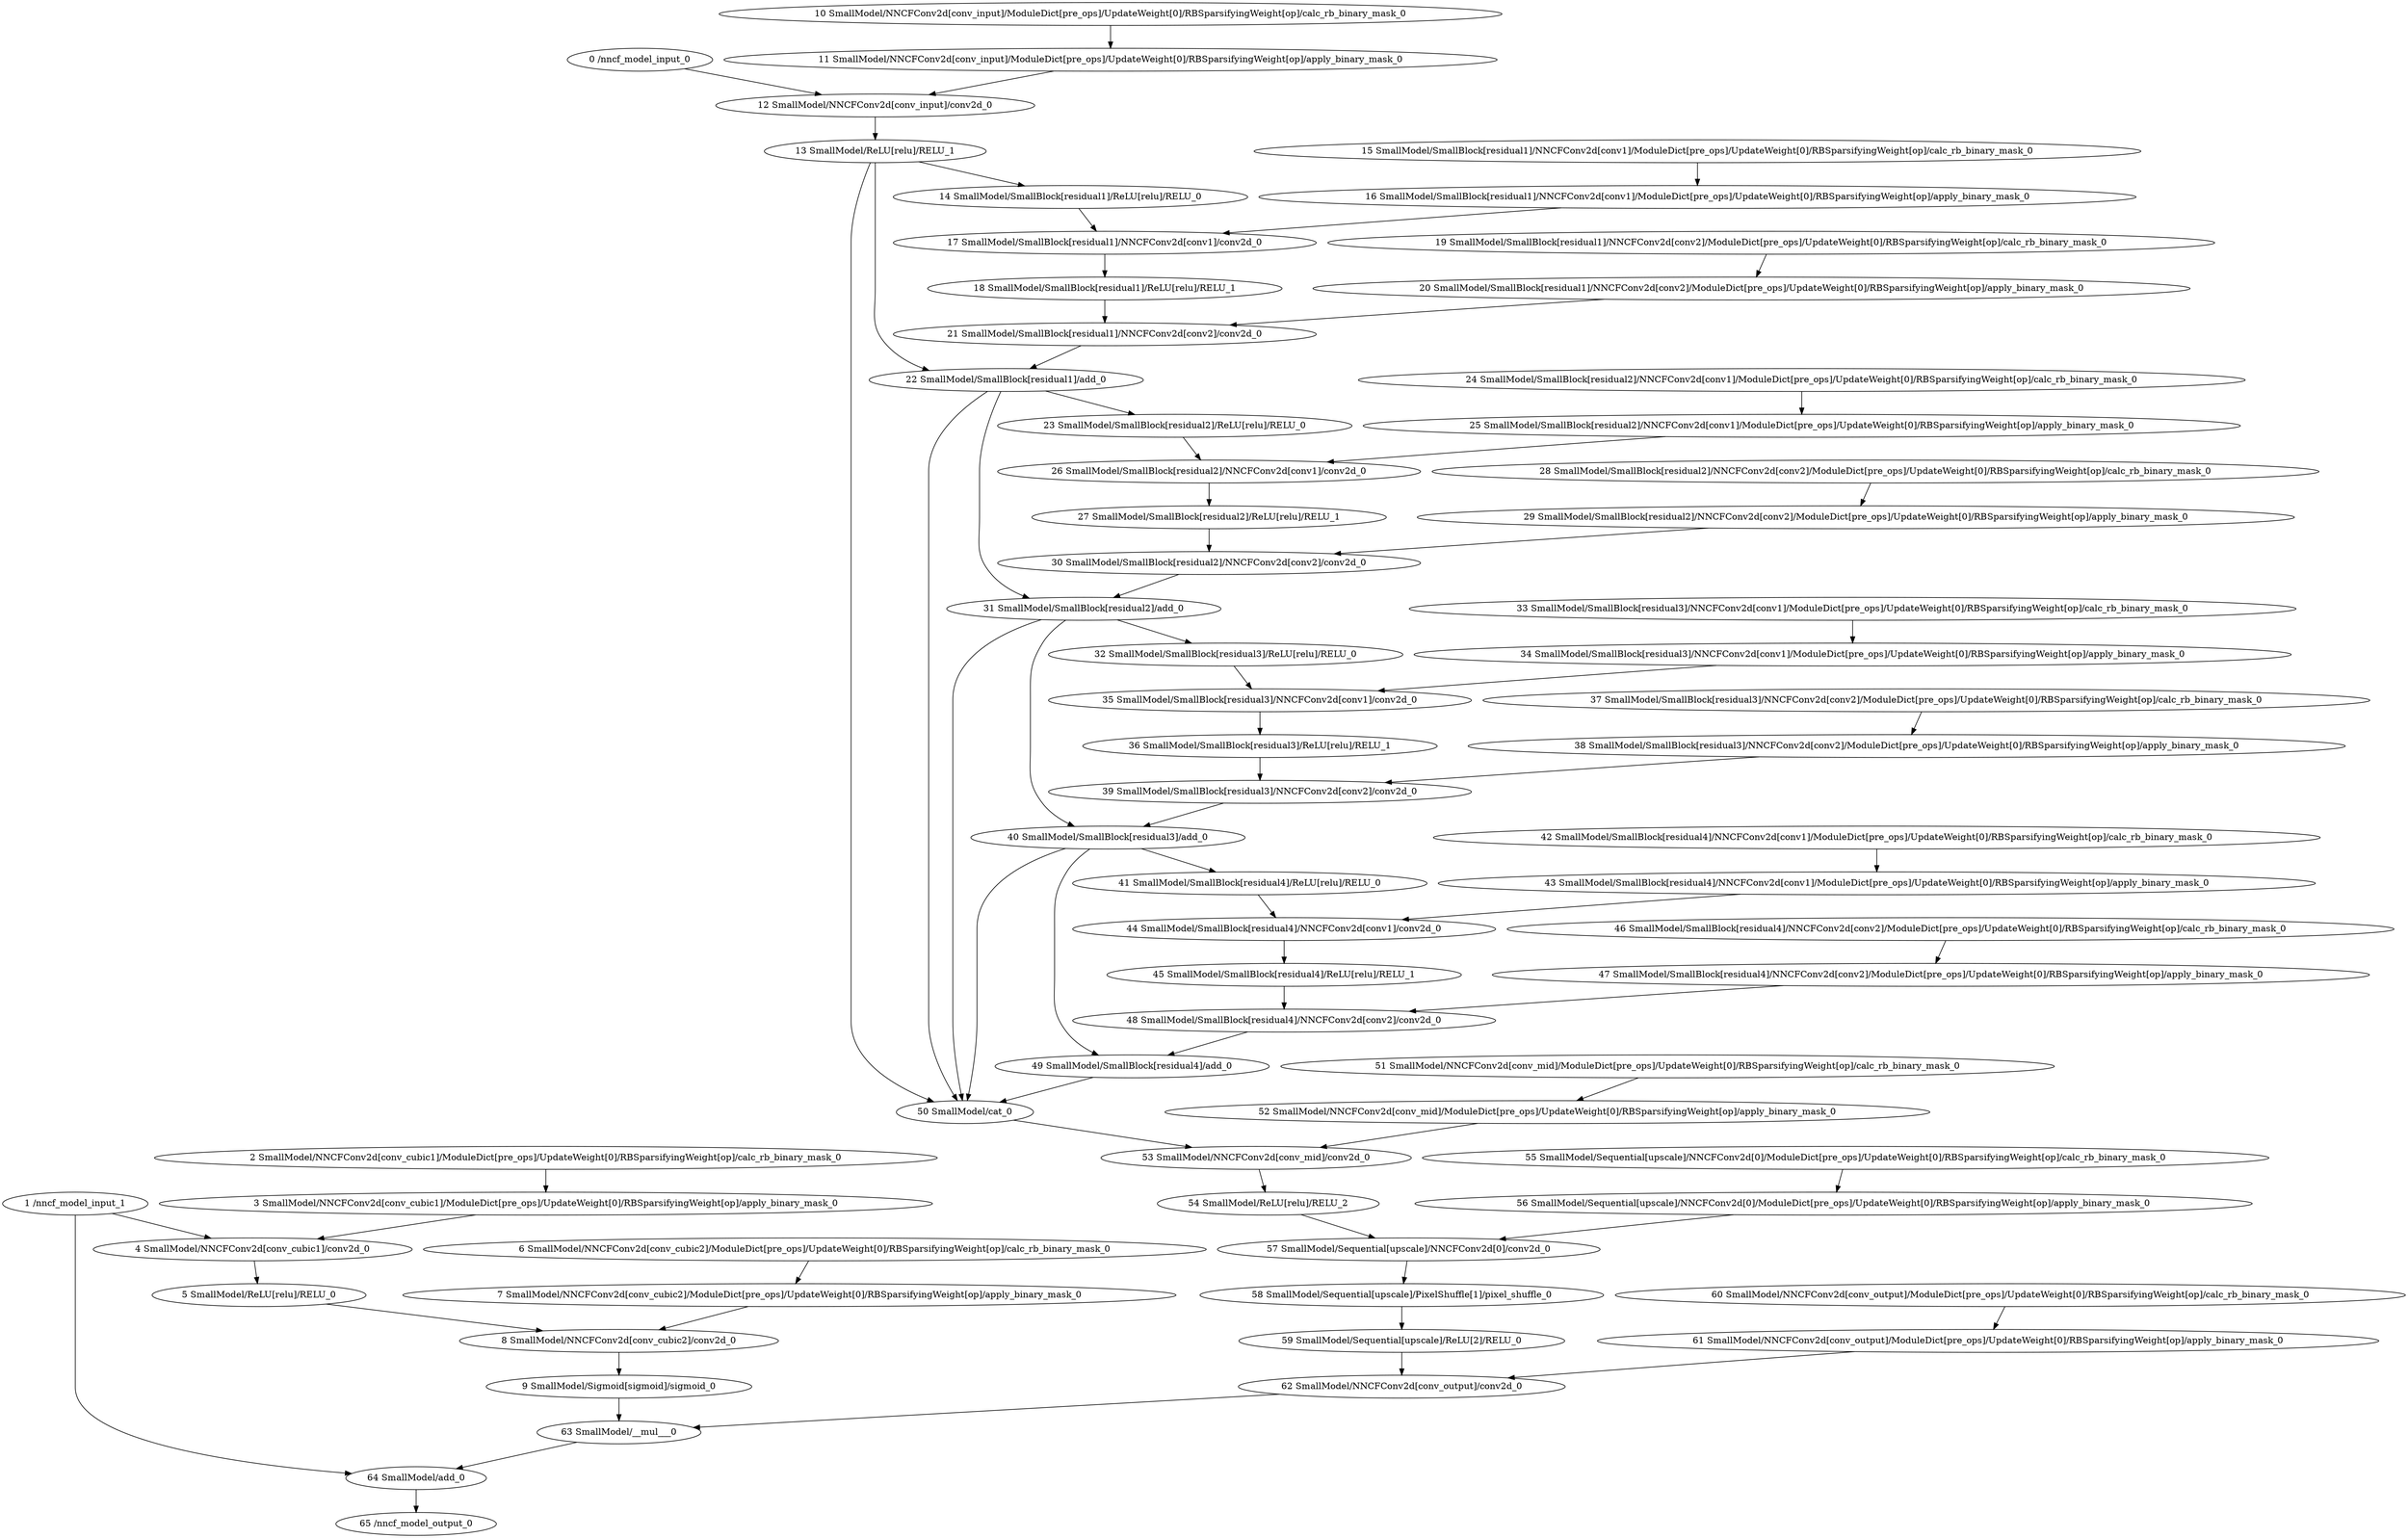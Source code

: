 strict digraph  {
"0 /nncf_model_input_0" [id=0, type=nncf_model_input];
"1 /nncf_model_input_1" [id=1, type=nncf_model_input];
"2 SmallModel/NNCFConv2d[conv_cubic1]/ModuleDict[pre_ops]/UpdateWeight[0]/RBSparsifyingWeight[op]/calc_rb_binary_mask_0" [id=2, type=calc_rb_binary_mask];
"3 SmallModel/NNCFConv2d[conv_cubic1]/ModuleDict[pre_ops]/UpdateWeight[0]/RBSparsifyingWeight[op]/apply_binary_mask_0" [id=3, type=apply_binary_mask];
"4 SmallModel/NNCFConv2d[conv_cubic1]/conv2d_0" [id=4, type=conv2d];
"5 SmallModel/ReLU[relu]/RELU_0" [id=5, type=RELU];
"6 SmallModel/NNCFConv2d[conv_cubic2]/ModuleDict[pre_ops]/UpdateWeight[0]/RBSparsifyingWeight[op]/calc_rb_binary_mask_0" [id=6, type=calc_rb_binary_mask];
"7 SmallModel/NNCFConv2d[conv_cubic2]/ModuleDict[pre_ops]/UpdateWeight[0]/RBSparsifyingWeight[op]/apply_binary_mask_0" [id=7, type=apply_binary_mask];
"8 SmallModel/NNCFConv2d[conv_cubic2]/conv2d_0" [id=8, type=conv2d];
"9 SmallModel/Sigmoid[sigmoid]/sigmoid_0" [id=9, type=sigmoid];
"10 SmallModel/NNCFConv2d[conv_input]/ModuleDict[pre_ops]/UpdateWeight[0]/RBSparsifyingWeight[op]/calc_rb_binary_mask_0" [id=10, type=calc_rb_binary_mask];
"11 SmallModel/NNCFConv2d[conv_input]/ModuleDict[pre_ops]/UpdateWeight[0]/RBSparsifyingWeight[op]/apply_binary_mask_0" [id=11, type=apply_binary_mask];
"12 SmallModel/NNCFConv2d[conv_input]/conv2d_0" [id=12, type=conv2d];
"13 SmallModel/ReLU[relu]/RELU_1" [id=13, type=RELU];
"14 SmallModel/SmallBlock[residual1]/ReLU[relu]/RELU_0" [id=14, type=RELU];
"15 SmallModel/SmallBlock[residual1]/NNCFConv2d[conv1]/ModuleDict[pre_ops]/UpdateWeight[0]/RBSparsifyingWeight[op]/calc_rb_binary_mask_0" [id=15, type=calc_rb_binary_mask];
"16 SmallModel/SmallBlock[residual1]/NNCFConv2d[conv1]/ModuleDict[pre_ops]/UpdateWeight[0]/RBSparsifyingWeight[op]/apply_binary_mask_0" [id=16, type=apply_binary_mask];
"17 SmallModel/SmallBlock[residual1]/NNCFConv2d[conv1]/conv2d_0" [id=17, type=conv2d];
"18 SmallModel/SmallBlock[residual1]/ReLU[relu]/RELU_1" [id=18, type=RELU];
"19 SmallModel/SmallBlock[residual1]/NNCFConv2d[conv2]/ModuleDict[pre_ops]/UpdateWeight[0]/RBSparsifyingWeight[op]/calc_rb_binary_mask_0" [id=19, type=calc_rb_binary_mask];
"20 SmallModel/SmallBlock[residual1]/NNCFConv2d[conv2]/ModuleDict[pre_ops]/UpdateWeight[0]/RBSparsifyingWeight[op]/apply_binary_mask_0" [id=20, type=apply_binary_mask];
"21 SmallModel/SmallBlock[residual1]/NNCFConv2d[conv2]/conv2d_0" [id=21, type=conv2d];
"22 SmallModel/SmallBlock[residual1]/add_0" [id=22, type=add];
"23 SmallModel/SmallBlock[residual2]/ReLU[relu]/RELU_0" [id=23, type=RELU];
"24 SmallModel/SmallBlock[residual2]/NNCFConv2d[conv1]/ModuleDict[pre_ops]/UpdateWeight[0]/RBSparsifyingWeight[op]/calc_rb_binary_mask_0" [id=24, type=calc_rb_binary_mask];
"25 SmallModel/SmallBlock[residual2]/NNCFConv2d[conv1]/ModuleDict[pre_ops]/UpdateWeight[0]/RBSparsifyingWeight[op]/apply_binary_mask_0" [id=25, type=apply_binary_mask];
"26 SmallModel/SmallBlock[residual2]/NNCFConv2d[conv1]/conv2d_0" [id=26, type=conv2d];
"27 SmallModel/SmallBlock[residual2]/ReLU[relu]/RELU_1" [id=27, type=RELU];
"28 SmallModel/SmallBlock[residual2]/NNCFConv2d[conv2]/ModuleDict[pre_ops]/UpdateWeight[0]/RBSparsifyingWeight[op]/calc_rb_binary_mask_0" [id=28, type=calc_rb_binary_mask];
"29 SmallModel/SmallBlock[residual2]/NNCFConv2d[conv2]/ModuleDict[pre_ops]/UpdateWeight[0]/RBSparsifyingWeight[op]/apply_binary_mask_0" [id=29, type=apply_binary_mask];
"30 SmallModel/SmallBlock[residual2]/NNCFConv2d[conv2]/conv2d_0" [id=30, type=conv2d];
"31 SmallModel/SmallBlock[residual2]/add_0" [id=31, type=add];
"32 SmallModel/SmallBlock[residual3]/ReLU[relu]/RELU_0" [id=32, type=RELU];
"33 SmallModel/SmallBlock[residual3]/NNCFConv2d[conv1]/ModuleDict[pre_ops]/UpdateWeight[0]/RBSparsifyingWeight[op]/calc_rb_binary_mask_0" [id=33, type=calc_rb_binary_mask];
"34 SmallModel/SmallBlock[residual3]/NNCFConv2d[conv1]/ModuleDict[pre_ops]/UpdateWeight[0]/RBSparsifyingWeight[op]/apply_binary_mask_0" [id=34, type=apply_binary_mask];
"35 SmallModel/SmallBlock[residual3]/NNCFConv2d[conv1]/conv2d_0" [id=35, type=conv2d];
"36 SmallModel/SmallBlock[residual3]/ReLU[relu]/RELU_1" [id=36, type=RELU];
"37 SmallModel/SmallBlock[residual3]/NNCFConv2d[conv2]/ModuleDict[pre_ops]/UpdateWeight[0]/RBSparsifyingWeight[op]/calc_rb_binary_mask_0" [id=37, type=calc_rb_binary_mask];
"38 SmallModel/SmallBlock[residual3]/NNCFConv2d[conv2]/ModuleDict[pre_ops]/UpdateWeight[0]/RBSparsifyingWeight[op]/apply_binary_mask_0" [id=38, type=apply_binary_mask];
"39 SmallModel/SmallBlock[residual3]/NNCFConv2d[conv2]/conv2d_0" [id=39, type=conv2d];
"40 SmallModel/SmallBlock[residual3]/add_0" [id=40, type=add];
"41 SmallModel/SmallBlock[residual4]/ReLU[relu]/RELU_0" [id=41, type=RELU];
"42 SmallModel/SmallBlock[residual4]/NNCFConv2d[conv1]/ModuleDict[pre_ops]/UpdateWeight[0]/RBSparsifyingWeight[op]/calc_rb_binary_mask_0" [id=42, type=calc_rb_binary_mask];
"43 SmallModel/SmallBlock[residual4]/NNCFConv2d[conv1]/ModuleDict[pre_ops]/UpdateWeight[0]/RBSparsifyingWeight[op]/apply_binary_mask_0" [id=43, type=apply_binary_mask];
"44 SmallModel/SmallBlock[residual4]/NNCFConv2d[conv1]/conv2d_0" [id=44, type=conv2d];
"45 SmallModel/SmallBlock[residual4]/ReLU[relu]/RELU_1" [id=45, type=RELU];
"46 SmallModel/SmallBlock[residual4]/NNCFConv2d[conv2]/ModuleDict[pre_ops]/UpdateWeight[0]/RBSparsifyingWeight[op]/calc_rb_binary_mask_0" [id=46, type=calc_rb_binary_mask];
"47 SmallModel/SmallBlock[residual4]/NNCFConv2d[conv2]/ModuleDict[pre_ops]/UpdateWeight[0]/RBSparsifyingWeight[op]/apply_binary_mask_0" [id=47, type=apply_binary_mask];
"48 SmallModel/SmallBlock[residual4]/NNCFConv2d[conv2]/conv2d_0" [id=48, type=conv2d];
"49 SmallModel/SmallBlock[residual4]/add_0" [id=49, type=add];
"50 SmallModel/cat_0" [id=50, type=cat];
"51 SmallModel/NNCFConv2d[conv_mid]/ModuleDict[pre_ops]/UpdateWeight[0]/RBSparsifyingWeight[op]/calc_rb_binary_mask_0" [id=51, type=calc_rb_binary_mask];
"52 SmallModel/NNCFConv2d[conv_mid]/ModuleDict[pre_ops]/UpdateWeight[0]/RBSparsifyingWeight[op]/apply_binary_mask_0" [id=52, type=apply_binary_mask];
"53 SmallModel/NNCFConv2d[conv_mid]/conv2d_0" [id=53, type=conv2d];
"54 SmallModel/ReLU[relu]/RELU_2" [id=54, type=RELU];
"55 SmallModel/Sequential[upscale]/NNCFConv2d[0]/ModuleDict[pre_ops]/UpdateWeight[0]/RBSparsifyingWeight[op]/calc_rb_binary_mask_0" [id=55, type=calc_rb_binary_mask];
"56 SmallModel/Sequential[upscale]/NNCFConv2d[0]/ModuleDict[pre_ops]/UpdateWeight[0]/RBSparsifyingWeight[op]/apply_binary_mask_0" [id=56, type=apply_binary_mask];
"57 SmallModel/Sequential[upscale]/NNCFConv2d[0]/conv2d_0" [id=57, type=conv2d];
"58 SmallModel/Sequential[upscale]/PixelShuffle[1]/pixel_shuffle_0" [id=58, type=pixel_shuffle];
"59 SmallModel/Sequential[upscale]/ReLU[2]/RELU_0" [id=59, type=RELU];
"60 SmallModel/NNCFConv2d[conv_output]/ModuleDict[pre_ops]/UpdateWeight[0]/RBSparsifyingWeight[op]/calc_rb_binary_mask_0" [id=60, type=calc_rb_binary_mask];
"61 SmallModel/NNCFConv2d[conv_output]/ModuleDict[pre_ops]/UpdateWeight[0]/RBSparsifyingWeight[op]/apply_binary_mask_0" [id=61, type=apply_binary_mask];
"62 SmallModel/NNCFConv2d[conv_output]/conv2d_0" [id=62, type=conv2d];
"63 SmallModel/__mul___0" [id=63, type=__mul__];
"64 SmallModel/add_0" [id=64, type=add];
"65 /nncf_model_output_0" [id=65, type=nncf_model_output];
"0 /nncf_model_input_0" -> "12 SmallModel/NNCFConv2d[conv_input]/conv2d_0";
"1 /nncf_model_input_1" -> "4 SmallModel/NNCFConv2d[conv_cubic1]/conv2d_0";
"2 SmallModel/NNCFConv2d[conv_cubic1]/ModuleDict[pre_ops]/UpdateWeight[0]/RBSparsifyingWeight[op]/calc_rb_binary_mask_0" -> "3 SmallModel/NNCFConv2d[conv_cubic1]/ModuleDict[pre_ops]/UpdateWeight[0]/RBSparsifyingWeight[op]/apply_binary_mask_0";
"3 SmallModel/NNCFConv2d[conv_cubic1]/ModuleDict[pre_ops]/UpdateWeight[0]/RBSparsifyingWeight[op]/apply_binary_mask_0" -> "4 SmallModel/NNCFConv2d[conv_cubic1]/conv2d_0";
"4 SmallModel/NNCFConv2d[conv_cubic1]/conv2d_0" -> "5 SmallModel/ReLU[relu]/RELU_0";
"5 SmallModel/ReLU[relu]/RELU_0" -> "8 SmallModel/NNCFConv2d[conv_cubic2]/conv2d_0";
"6 SmallModel/NNCFConv2d[conv_cubic2]/ModuleDict[pre_ops]/UpdateWeight[0]/RBSparsifyingWeight[op]/calc_rb_binary_mask_0" -> "7 SmallModel/NNCFConv2d[conv_cubic2]/ModuleDict[pre_ops]/UpdateWeight[0]/RBSparsifyingWeight[op]/apply_binary_mask_0";
"7 SmallModel/NNCFConv2d[conv_cubic2]/ModuleDict[pre_ops]/UpdateWeight[0]/RBSparsifyingWeight[op]/apply_binary_mask_0" -> "8 SmallModel/NNCFConv2d[conv_cubic2]/conv2d_0";
"8 SmallModel/NNCFConv2d[conv_cubic2]/conv2d_0" -> "9 SmallModel/Sigmoid[sigmoid]/sigmoid_0";
"1 /nncf_model_input_1" -> "64 SmallModel/add_0";
"9 SmallModel/Sigmoid[sigmoid]/sigmoid_0" -> "63 SmallModel/__mul___0";
"10 SmallModel/NNCFConv2d[conv_input]/ModuleDict[pre_ops]/UpdateWeight[0]/RBSparsifyingWeight[op]/calc_rb_binary_mask_0" -> "11 SmallModel/NNCFConv2d[conv_input]/ModuleDict[pre_ops]/UpdateWeight[0]/RBSparsifyingWeight[op]/apply_binary_mask_0";
"11 SmallModel/NNCFConv2d[conv_input]/ModuleDict[pre_ops]/UpdateWeight[0]/RBSparsifyingWeight[op]/apply_binary_mask_0" -> "12 SmallModel/NNCFConv2d[conv_input]/conv2d_0";
"12 SmallModel/NNCFConv2d[conv_input]/conv2d_0" -> "13 SmallModel/ReLU[relu]/RELU_1";
"13 SmallModel/ReLU[relu]/RELU_1" -> "14 SmallModel/SmallBlock[residual1]/ReLU[relu]/RELU_0";
"13 SmallModel/ReLU[relu]/RELU_1" -> "22 SmallModel/SmallBlock[residual1]/add_0";
"13 SmallModel/ReLU[relu]/RELU_1" -> "50 SmallModel/cat_0";
"14 SmallModel/SmallBlock[residual1]/ReLU[relu]/RELU_0" -> "17 SmallModel/SmallBlock[residual1]/NNCFConv2d[conv1]/conv2d_0";
"15 SmallModel/SmallBlock[residual1]/NNCFConv2d[conv1]/ModuleDict[pre_ops]/UpdateWeight[0]/RBSparsifyingWeight[op]/calc_rb_binary_mask_0" -> "16 SmallModel/SmallBlock[residual1]/NNCFConv2d[conv1]/ModuleDict[pre_ops]/UpdateWeight[0]/RBSparsifyingWeight[op]/apply_binary_mask_0";
"16 SmallModel/SmallBlock[residual1]/NNCFConv2d[conv1]/ModuleDict[pre_ops]/UpdateWeight[0]/RBSparsifyingWeight[op]/apply_binary_mask_0" -> "17 SmallModel/SmallBlock[residual1]/NNCFConv2d[conv1]/conv2d_0";
"17 SmallModel/SmallBlock[residual1]/NNCFConv2d[conv1]/conv2d_0" -> "18 SmallModel/SmallBlock[residual1]/ReLU[relu]/RELU_1";
"18 SmallModel/SmallBlock[residual1]/ReLU[relu]/RELU_1" -> "21 SmallModel/SmallBlock[residual1]/NNCFConv2d[conv2]/conv2d_0";
"19 SmallModel/SmallBlock[residual1]/NNCFConv2d[conv2]/ModuleDict[pre_ops]/UpdateWeight[0]/RBSparsifyingWeight[op]/calc_rb_binary_mask_0" -> "20 SmallModel/SmallBlock[residual1]/NNCFConv2d[conv2]/ModuleDict[pre_ops]/UpdateWeight[0]/RBSparsifyingWeight[op]/apply_binary_mask_0";
"20 SmallModel/SmallBlock[residual1]/NNCFConv2d[conv2]/ModuleDict[pre_ops]/UpdateWeight[0]/RBSparsifyingWeight[op]/apply_binary_mask_0" -> "21 SmallModel/SmallBlock[residual1]/NNCFConv2d[conv2]/conv2d_0";
"21 SmallModel/SmallBlock[residual1]/NNCFConv2d[conv2]/conv2d_0" -> "22 SmallModel/SmallBlock[residual1]/add_0";
"22 SmallModel/SmallBlock[residual1]/add_0" -> "23 SmallModel/SmallBlock[residual2]/ReLU[relu]/RELU_0";
"22 SmallModel/SmallBlock[residual1]/add_0" -> "31 SmallModel/SmallBlock[residual2]/add_0";
"22 SmallModel/SmallBlock[residual1]/add_0" -> "50 SmallModel/cat_0";
"23 SmallModel/SmallBlock[residual2]/ReLU[relu]/RELU_0" -> "26 SmallModel/SmallBlock[residual2]/NNCFConv2d[conv1]/conv2d_0";
"24 SmallModel/SmallBlock[residual2]/NNCFConv2d[conv1]/ModuleDict[pre_ops]/UpdateWeight[0]/RBSparsifyingWeight[op]/calc_rb_binary_mask_0" -> "25 SmallModel/SmallBlock[residual2]/NNCFConv2d[conv1]/ModuleDict[pre_ops]/UpdateWeight[0]/RBSparsifyingWeight[op]/apply_binary_mask_0";
"25 SmallModel/SmallBlock[residual2]/NNCFConv2d[conv1]/ModuleDict[pre_ops]/UpdateWeight[0]/RBSparsifyingWeight[op]/apply_binary_mask_0" -> "26 SmallModel/SmallBlock[residual2]/NNCFConv2d[conv1]/conv2d_0";
"26 SmallModel/SmallBlock[residual2]/NNCFConv2d[conv1]/conv2d_0" -> "27 SmallModel/SmallBlock[residual2]/ReLU[relu]/RELU_1";
"27 SmallModel/SmallBlock[residual2]/ReLU[relu]/RELU_1" -> "30 SmallModel/SmallBlock[residual2]/NNCFConv2d[conv2]/conv2d_0";
"28 SmallModel/SmallBlock[residual2]/NNCFConv2d[conv2]/ModuleDict[pre_ops]/UpdateWeight[0]/RBSparsifyingWeight[op]/calc_rb_binary_mask_0" -> "29 SmallModel/SmallBlock[residual2]/NNCFConv2d[conv2]/ModuleDict[pre_ops]/UpdateWeight[0]/RBSparsifyingWeight[op]/apply_binary_mask_0";
"29 SmallModel/SmallBlock[residual2]/NNCFConv2d[conv2]/ModuleDict[pre_ops]/UpdateWeight[0]/RBSparsifyingWeight[op]/apply_binary_mask_0" -> "30 SmallModel/SmallBlock[residual2]/NNCFConv2d[conv2]/conv2d_0";
"30 SmallModel/SmallBlock[residual2]/NNCFConv2d[conv2]/conv2d_0" -> "31 SmallModel/SmallBlock[residual2]/add_0";
"31 SmallModel/SmallBlock[residual2]/add_0" -> "32 SmallModel/SmallBlock[residual3]/ReLU[relu]/RELU_0";
"31 SmallModel/SmallBlock[residual2]/add_0" -> "40 SmallModel/SmallBlock[residual3]/add_0";
"31 SmallModel/SmallBlock[residual2]/add_0" -> "50 SmallModel/cat_0";
"32 SmallModel/SmallBlock[residual3]/ReLU[relu]/RELU_0" -> "35 SmallModel/SmallBlock[residual3]/NNCFConv2d[conv1]/conv2d_0";
"33 SmallModel/SmallBlock[residual3]/NNCFConv2d[conv1]/ModuleDict[pre_ops]/UpdateWeight[0]/RBSparsifyingWeight[op]/calc_rb_binary_mask_0" -> "34 SmallModel/SmallBlock[residual3]/NNCFConv2d[conv1]/ModuleDict[pre_ops]/UpdateWeight[0]/RBSparsifyingWeight[op]/apply_binary_mask_0";
"34 SmallModel/SmallBlock[residual3]/NNCFConv2d[conv1]/ModuleDict[pre_ops]/UpdateWeight[0]/RBSparsifyingWeight[op]/apply_binary_mask_0" -> "35 SmallModel/SmallBlock[residual3]/NNCFConv2d[conv1]/conv2d_0";
"35 SmallModel/SmallBlock[residual3]/NNCFConv2d[conv1]/conv2d_0" -> "36 SmallModel/SmallBlock[residual3]/ReLU[relu]/RELU_1";
"36 SmallModel/SmallBlock[residual3]/ReLU[relu]/RELU_1" -> "39 SmallModel/SmallBlock[residual3]/NNCFConv2d[conv2]/conv2d_0";
"37 SmallModel/SmallBlock[residual3]/NNCFConv2d[conv2]/ModuleDict[pre_ops]/UpdateWeight[0]/RBSparsifyingWeight[op]/calc_rb_binary_mask_0" -> "38 SmallModel/SmallBlock[residual3]/NNCFConv2d[conv2]/ModuleDict[pre_ops]/UpdateWeight[0]/RBSparsifyingWeight[op]/apply_binary_mask_0";
"38 SmallModel/SmallBlock[residual3]/NNCFConv2d[conv2]/ModuleDict[pre_ops]/UpdateWeight[0]/RBSparsifyingWeight[op]/apply_binary_mask_0" -> "39 SmallModel/SmallBlock[residual3]/NNCFConv2d[conv2]/conv2d_0";
"39 SmallModel/SmallBlock[residual3]/NNCFConv2d[conv2]/conv2d_0" -> "40 SmallModel/SmallBlock[residual3]/add_0";
"40 SmallModel/SmallBlock[residual3]/add_0" -> "41 SmallModel/SmallBlock[residual4]/ReLU[relu]/RELU_0";
"40 SmallModel/SmallBlock[residual3]/add_0" -> "49 SmallModel/SmallBlock[residual4]/add_0";
"40 SmallModel/SmallBlock[residual3]/add_0" -> "50 SmallModel/cat_0";
"41 SmallModel/SmallBlock[residual4]/ReLU[relu]/RELU_0" -> "44 SmallModel/SmallBlock[residual4]/NNCFConv2d[conv1]/conv2d_0";
"42 SmallModel/SmallBlock[residual4]/NNCFConv2d[conv1]/ModuleDict[pre_ops]/UpdateWeight[0]/RBSparsifyingWeight[op]/calc_rb_binary_mask_0" -> "43 SmallModel/SmallBlock[residual4]/NNCFConv2d[conv1]/ModuleDict[pre_ops]/UpdateWeight[0]/RBSparsifyingWeight[op]/apply_binary_mask_0";
"43 SmallModel/SmallBlock[residual4]/NNCFConv2d[conv1]/ModuleDict[pre_ops]/UpdateWeight[0]/RBSparsifyingWeight[op]/apply_binary_mask_0" -> "44 SmallModel/SmallBlock[residual4]/NNCFConv2d[conv1]/conv2d_0";
"44 SmallModel/SmallBlock[residual4]/NNCFConv2d[conv1]/conv2d_0" -> "45 SmallModel/SmallBlock[residual4]/ReLU[relu]/RELU_1";
"45 SmallModel/SmallBlock[residual4]/ReLU[relu]/RELU_1" -> "48 SmallModel/SmallBlock[residual4]/NNCFConv2d[conv2]/conv2d_0";
"46 SmallModel/SmallBlock[residual4]/NNCFConv2d[conv2]/ModuleDict[pre_ops]/UpdateWeight[0]/RBSparsifyingWeight[op]/calc_rb_binary_mask_0" -> "47 SmallModel/SmallBlock[residual4]/NNCFConv2d[conv2]/ModuleDict[pre_ops]/UpdateWeight[0]/RBSparsifyingWeight[op]/apply_binary_mask_0";
"47 SmallModel/SmallBlock[residual4]/NNCFConv2d[conv2]/ModuleDict[pre_ops]/UpdateWeight[0]/RBSparsifyingWeight[op]/apply_binary_mask_0" -> "48 SmallModel/SmallBlock[residual4]/NNCFConv2d[conv2]/conv2d_0";
"48 SmallModel/SmallBlock[residual4]/NNCFConv2d[conv2]/conv2d_0" -> "49 SmallModel/SmallBlock[residual4]/add_0";
"49 SmallModel/SmallBlock[residual4]/add_0" -> "50 SmallModel/cat_0";
"50 SmallModel/cat_0" -> "53 SmallModel/NNCFConv2d[conv_mid]/conv2d_0";
"51 SmallModel/NNCFConv2d[conv_mid]/ModuleDict[pre_ops]/UpdateWeight[0]/RBSparsifyingWeight[op]/calc_rb_binary_mask_0" -> "52 SmallModel/NNCFConv2d[conv_mid]/ModuleDict[pre_ops]/UpdateWeight[0]/RBSparsifyingWeight[op]/apply_binary_mask_0";
"52 SmallModel/NNCFConv2d[conv_mid]/ModuleDict[pre_ops]/UpdateWeight[0]/RBSparsifyingWeight[op]/apply_binary_mask_0" -> "53 SmallModel/NNCFConv2d[conv_mid]/conv2d_0";
"53 SmallModel/NNCFConv2d[conv_mid]/conv2d_0" -> "54 SmallModel/ReLU[relu]/RELU_2";
"54 SmallModel/ReLU[relu]/RELU_2" -> "57 SmallModel/Sequential[upscale]/NNCFConv2d[0]/conv2d_0";
"55 SmallModel/Sequential[upscale]/NNCFConv2d[0]/ModuleDict[pre_ops]/UpdateWeight[0]/RBSparsifyingWeight[op]/calc_rb_binary_mask_0" -> "56 SmallModel/Sequential[upscale]/NNCFConv2d[0]/ModuleDict[pre_ops]/UpdateWeight[0]/RBSparsifyingWeight[op]/apply_binary_mask_0";
"56 SmallModel/Sequential[upscale]/NNCFConv2d[0]/ModuleDict[pre_ops]/UpdateWeight[0]/RBSparsifyingWeight[op]/apply_binary_mask_0" -> "57 SmallModel/Sequential[upscale]/NNCFConv2d[0]/conv2d_0";
"57 SmallModel/Sequential[upscale]/NNCFConv2d[0]/conv2d_0" -> "58 SmallModel/Sequential[upscale]/PixelShuffle[1]/pixel_shuffle_0";
"58 SmallModel/Sequential[upscale]/PixelShuffle[1]/pixel_shuffle_0" -> "59 SmallModel/Sequential[upscale]/ReLU[2]/RELU_0";
"59 SmallModel/Sequential[upscale]/ReLU[2]/RELU_0" -> "62 SmallModel/NNCFConv2d[conv_output]/conv2d_0";
"60 SmallModel/NNCFConv2d[conv_output]/ModuleDict[pre_ops]/UpdateWeight[0]/RBSparsifyingWeight[op]/calc_rb_binary_mask_0" -> "61 SmallModel/NNCFConv2d[conv_output]/ModuleDict[pre_ops]/UpdateWeight[0]/RBSparsifyingWeight[op]/apply_binary_mask_0";
"61 SmallModel/NNCFConv2d[conv_output]/ModuleDict[pre_ops]/UpdateWeight[0]/RBSparsifyingWeight[op]/apply_binary_mask_0" -> "62 SmallModel/NNCFConv2d[conv_output]/conv2d_0";
"62 SmallModel/NNCFConv2d[conv_output]/conv2d_0" -> "63 SmallModel/__mul___0";
"63 SmallModel/__mul___0" -> "64 SmallModel/add_0";
"64 SmallModel/add_0" -> "65 /nncf_model_output_0";
}
